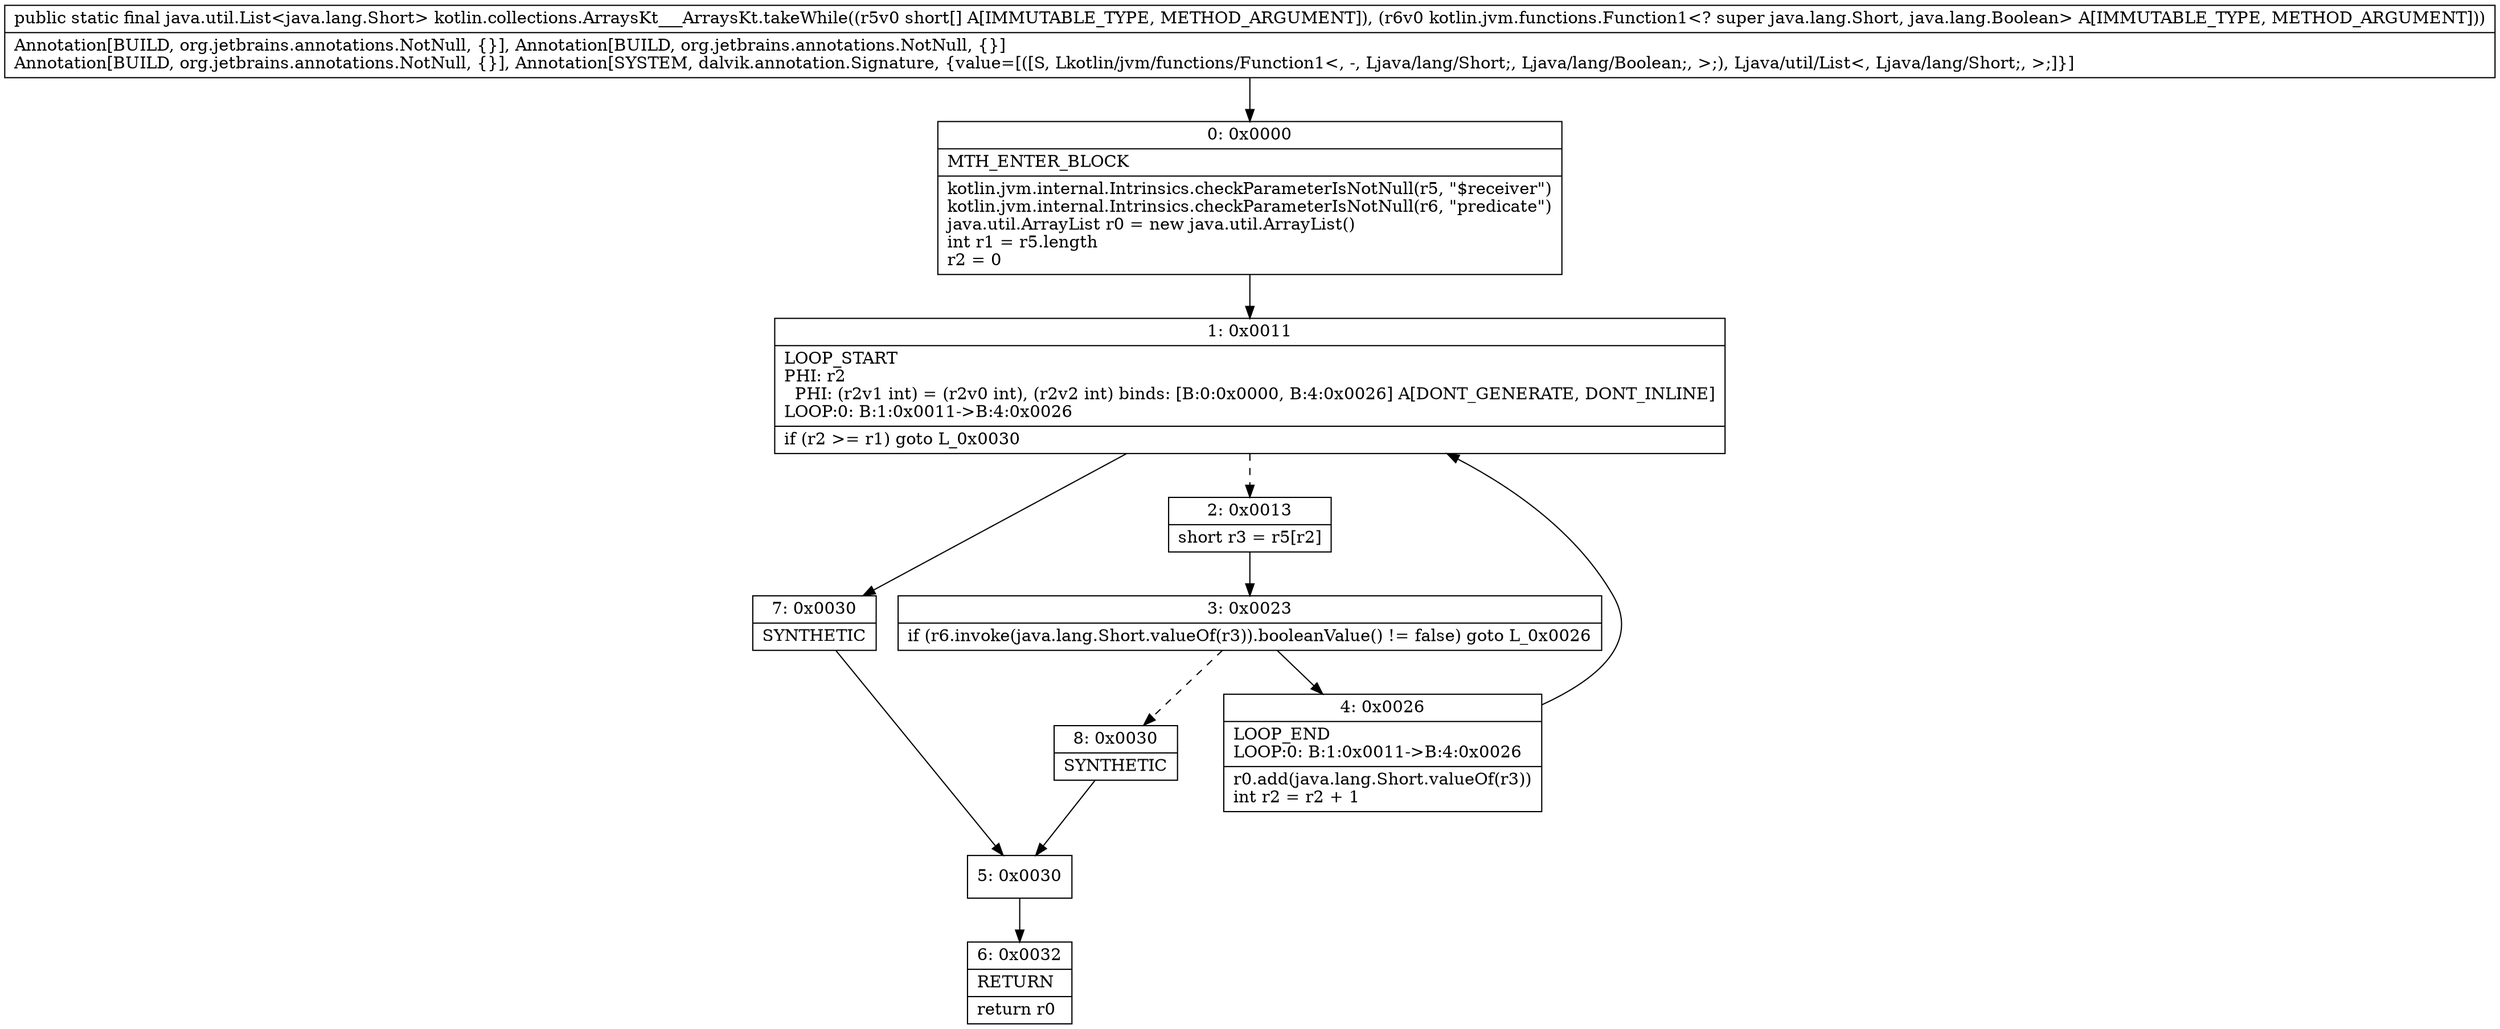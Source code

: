 digraph "CFG forkotlin.collections.ArraysKt___ArraysKt.takeWhile([SLkotlin\/jvm\/functions\/Function1;)Ljava\/util\/List;" {
Node_0 [shape=record,label="{0\:\ 0x0000|MTH_ENTER_BLOCK\l|kotlin.jvm.internal.Intrinsics.checkParameterIsNotNull(r5, \"$receiver\")\lkotlin.jvm.internal.Intrinsics.checkParameterIsNotNull(r6, \"predicate\")\ljava.util.ArrayList r0 = new java.util.ArrayList()\lint r1 = r5.length\lr2 = 0\l}"];
Node_1 [shape=record,label="{1\:\ 0x0011|LOOP_START\lPHI: r2 \l  PHI: (r2v1 int) = (r2v0 int), (r2v2 int) binds: [B:0:0x0000, B:4:0x0026] A[DONT_GENERATE, DONT_INLINE]\lLOOP:0: B:1:0x0011\-\>B:4:0x0026\l|if (r2 \>= r1) goto L_0x0030\l}"];
Node_2 [shape=record,label="{2\:\ 0x0013|short r3 = r5[r2]\l}"];
Node_3 [shape=record,label="{3\:\ 0x0023|if (r6.invoke(java.lang.Short.valueOf(r3)).booleanValue() != false) goto L_0x0026\l}"];
Node_4 [shape=record,label="{4\:\ 0x0026|LOOP_END\lLOOP:0: B:1:0x0011\-\>B:4:0x0026\l|r0.add(java.lang.Short.valueOf(r3))\lint r2 = r2 + 1\l}"];
Node_5 [shape=record,label="{5\:\ 0x0030}"];
Node_6 [shape=record,label="{6\:\ 0x0032|RETURN\l|return r0\l}"];
Node_7 [shape=record,label="{7\:\ 0x0030|SYNTHETIC\l}"];
Node_8 [shape=record,label="{8\:\ 0x0030|SYNTHETIC\l}"];
MethodNode[shape=record,label="{public static final java.util.List\<java.lang.Short\> kotlin.collections.ArraysKt___ArraysKt.takeWhile((r5v0 short[] A[IMMUTABLE_TYPE, METHOD_ARGUMENT]), (r6v0 kotlin.jvm.functions.Function1\<? super java.lang.Short, java.lang.Boolean\> A[IMMUTABLE_TYPE, METHOD_ARGUMENT]))  | Annotation[BUILD, org.jetbrains.annotations.NotNull, \{\}], Annotation[BUILD, org.jetbrains.annotations.NotNull, \{\}]\lAnnotation[BUILD, org.jetbrains.annotations.NotNull, \{\}], Annotation[SYSTEM, dalvik.annotation.Signature, \{value=[([S, Lkotlin\/jvm\/functions\/Function1\<, \-, Ljava\/lang\/Short;, Ljava\/lang\/Boolean;, \>;), Ljava\/util\/List\<, Ljava\/lang\/Short;, \>;]\}]\l}"];
MethodNode -> Node_0;
Node_0 -> Node_1;
Node_1 -> Node_2[style=dashed];
Node_1 -> Node_7;
Node_2 -> Node_3;
Node_3 -> Node_4;
Node_3 -> Node_8[style=dashed];
Node_4 -> Node_1;
Node_5 -> Node_6;
Node_7 -> Node_5;
Node_8 -> Node_5;
}

